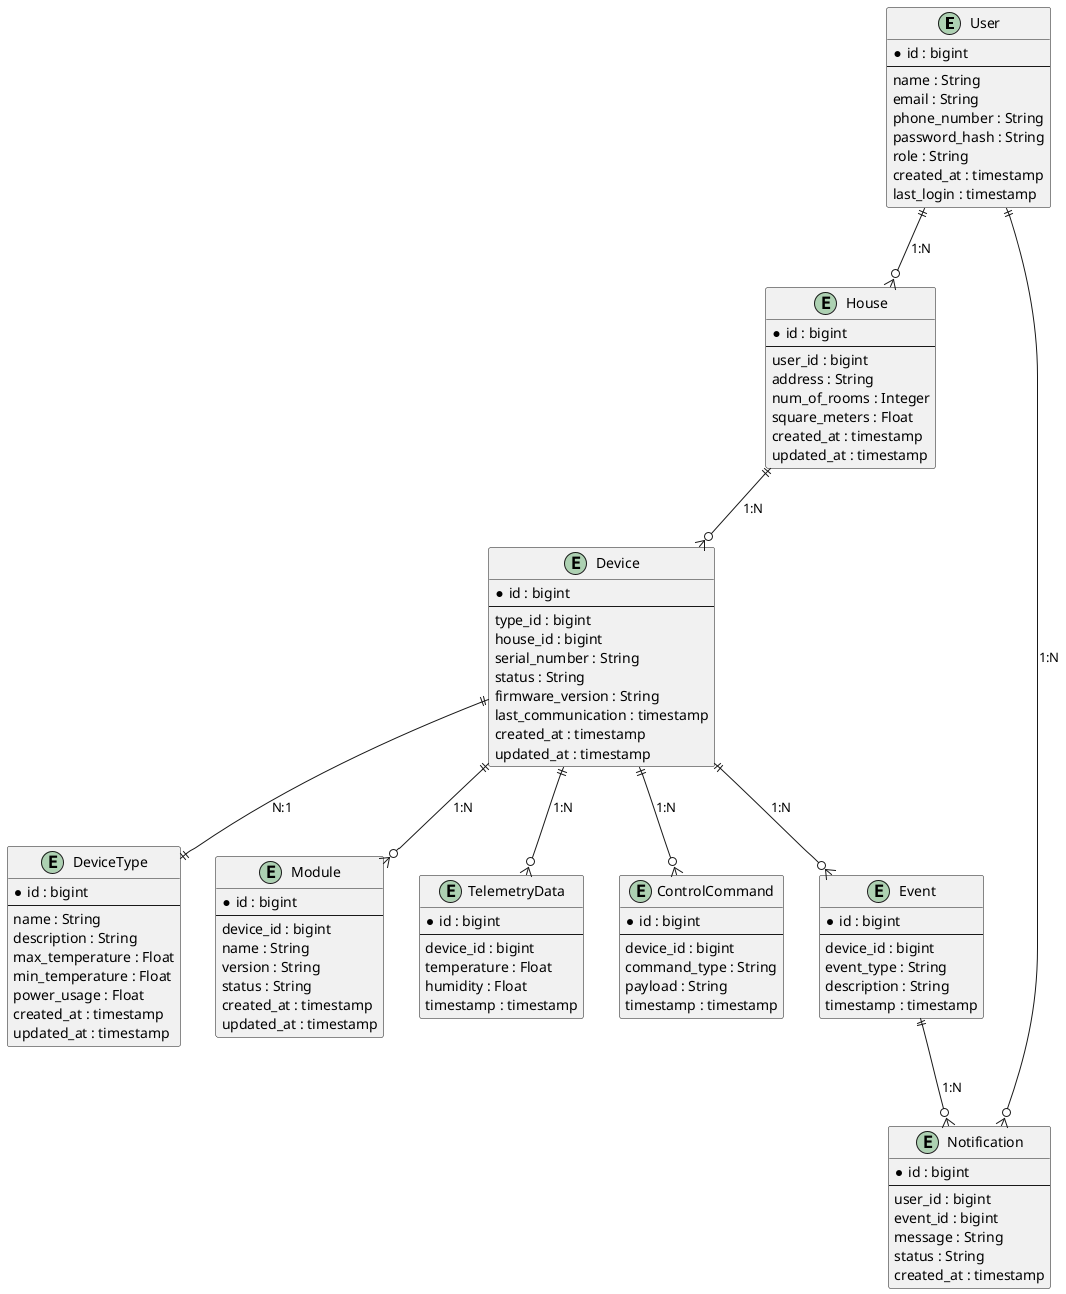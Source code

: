 @startuml

entity "User" as user {
  *id : bigint
  --
  name : String
  email : String
  phone_number : String
  password_hash : String
  role : String
  created_at : timestamp
  last_login : timestamp
}

entity "House" as house {
  *id : bigint
  --
  user_id : bigint
  address : String
  num_of_rooms : Integer
  square_meters : Float
  created_at : timestamp
  updated_at : timestamp
}

entity "Device" as device {
  *id : bigint
  --
  type_id : bigint
  house_id : bigint
  serial_number : String
  status : String
  firmware_version : String
  last_communication : timestamp
  created_at : timestamp
  updated_at : timestamp
}

entity "DeviceType" as deviceType {
  *id : bigint
  --
  name : String
  description : String
  max_temperature : Float
  min_temperature : Float
  power_usage : Float
  created_at : timestamp
  updated_at : timestamp
}

entity "Module" as module {
  *id : bigint
  --
  device_id : bigint
  name : String
  version : String
  status : String
  created_at : timestamp
  updated_at : timestamp
}

entity "TelemetryData" as telemetry {
  *id : bigint
  --
  device_id : bigint
  temperature : Float
  humidity : Float
  timestamp : timestamp
}

entity "ControlCommand" as command {
  *id : bigint
  --
  device_id : bigint
  command_type : String
  payload : String
  timestamp : timestamp
}

entity "Event" as event {
  *id : bigint
  --
  device_id : bigint
  event_type : String
  description : String
  timestamp : timestamp
}

entity "Notification" as notification {
  *id : bigint
  --
  user_id : bigint
  event_id : bigint
  message : String
  status : String
  created_at : timestamp
}

user ||--o{ house : "1:N"
house ||--o{ device : "1:N"
device ||--|| deviceType : "N:1"
device ||--o{ module : "1:N"
device ||--o{ telemetry : "1:N"
device ||--o{ command : "1:N"
device ||--o{ event : "1:N"
event ||--o{ notification : "1:N"
user ||--o{ notification : "1:N"

@enduml
